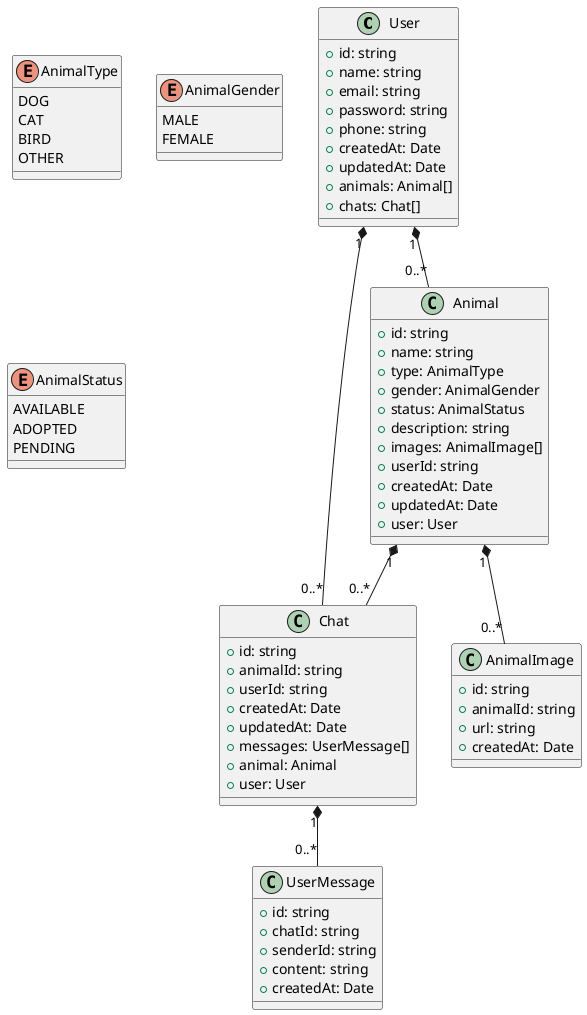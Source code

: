 @startuml Adote-Facil Class Diagram

class User {
  +id: string
  +name: string
  +email: string
  +password: string
  +phone: string
  +createdAt: Date
  +updatedAt: Date
  +animals: Animal[]
  +chats: Chat[]
}

class Animal {
  +id: string
  +name: string
  +type: AnimalType
  +gender: AnimalGender
  +status: AnimalStatus
  +description: string
  +images: AnimalImage[]
  +userId: string
  +createdAt: Date
  +updatedAt: Date
  +user: User
}

class Chat {
  +id: string
  +animalId: string
  +userId: string
  +createdAt: Date
  +updatedAt: Date
  +messages: UserMessage[]
  +animal: Animal
  +user: User
}

class UserMessage {
  +id: string
  +chatId: string
  +senderId: string
  +content: string
  +createdAt: Date
}

class AnimalImage {
  +id: string
  +animalId: string
  +url: string
  +createdAt: Date
}

enum AnimalType {
  DOG
  CAT
  BIRD
  OTHER
}

enum AnimalGender {
  MALE
  FEMALE
}

enum AnimalStatus {
  AVAILABLE
  ADOPTED
  PENDING
}

User "1" *-- "0..*" Animal
User "1" *-- "0..*" Chat
Animal "1" *-- "0..*" AnimalImage
Animal "1" *-- "0..*" Chat
Chat "1" *-- "0..*" UserMessage

@enduml